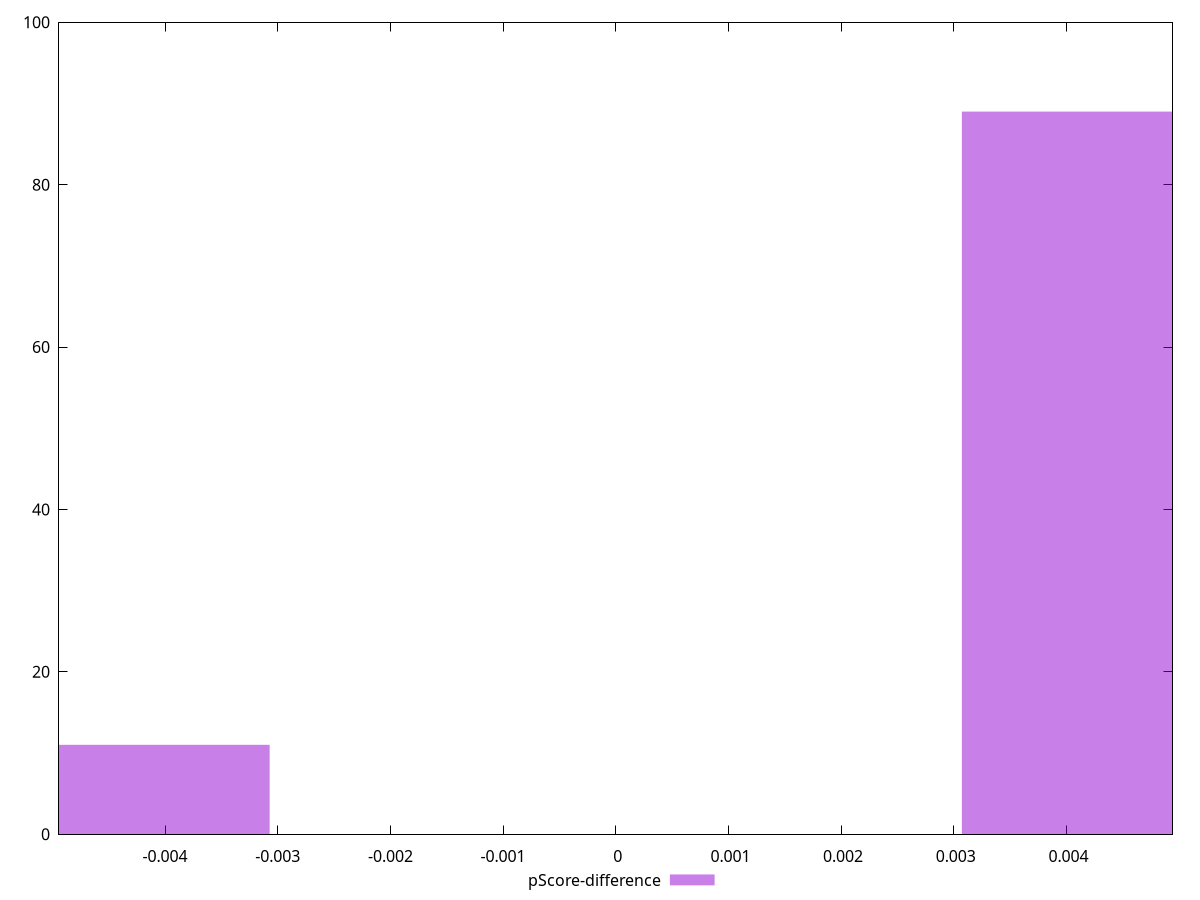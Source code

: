 reset

$pScoreDifference <<EOF
0.006143533089771397 89
-0.006143533089771397 11
EOF

set key outside below
set boxwidth 0.006143533089771397
set xrange [-0.004941176470588282:0.004941176470588227]
set yrange [0:100]
set trange [0:100]
set style fill transparent solid 0.5 noborder
set terminal svg size 640, 490 enhanced background rgb 'white'
set output "reports/report_00030_2021-02-24T20-42-31.540Z/uses-rel-preload/samples/agenda/pScore-difference/histogram.svg"

plot $pScoreDifference title "pScore-difference" with boxes

reset
